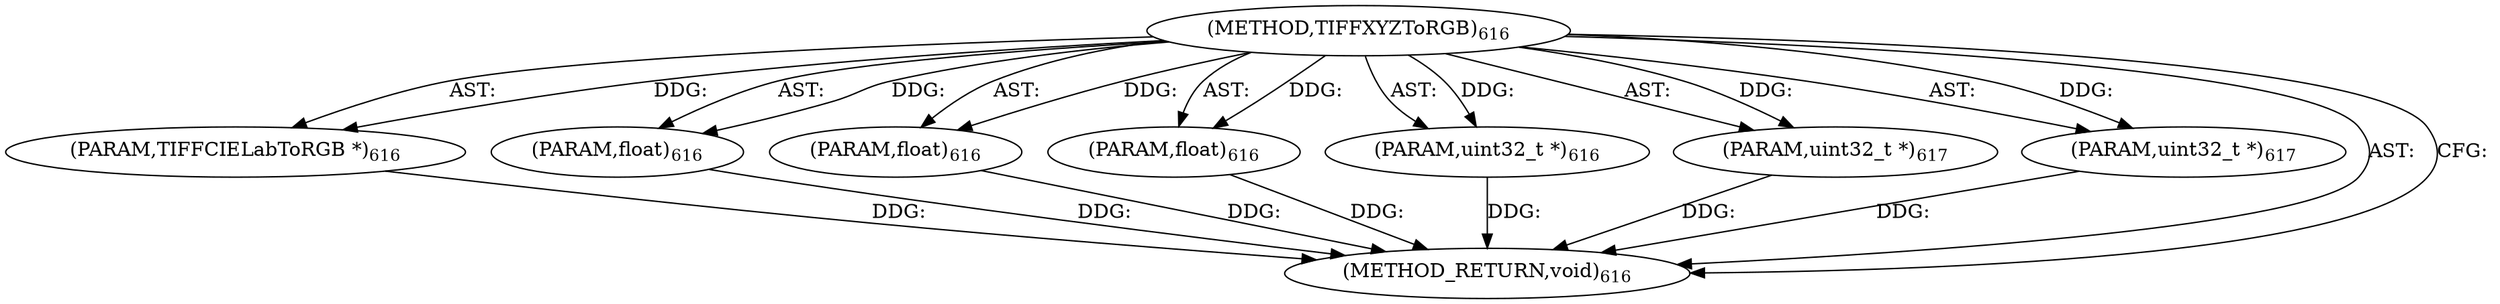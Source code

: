 digraph "TIFFXYZToRGB" {  
"9357" [label = <(METHOD,TIFFXYZToRGB)<SUB>616</SUB>> ]
"9358" [label = <(PARAM,TIFFCIELabToRGB *)<SUB>616</SUB>> ]
"9359" [label = <(PARAM,float)<SUB>616</SUB>> ]
"9360" [label = <(PARAM,float)<SUB>616</SUB>> ]
"9361" [label = <(PARAM,float)<SUB>616</SUB>> ]
"9362" [label = <(PARAM,uint32_t *)<SUB>616</SUB>> ]
"9363" [label = <(PARAM,uint32_t *)<SUB>617</SUB>> ]
"9364" [label = <(PARAM,uint32_t *)<SUB>617</SUB>> ]
"9365" [label = <(METHOD_RETURN,void)<SUB>616</SUB>> ]
  "9357" -> "9358"  [ label = "AST: "] 
  "9357" -> "9359"  [ label = "AST: "] 
  "9357" -> "9360"  [ label = "AST: "] 
  "9357" -> "9361"  [ label = "AST: "] 
  "9357" -> "9362"  [ label = "AST: "] 
  "9357" -> "9363"  [ label = "AST: "] 
  "9357" -> "9364"  [ label = "AST: "] 
  "9357" -> "9365"  [ label = "AST: "] 
  "9357" -> "9365"  [ label = "CFG: "] 
  "9358" -> "9365"  [ label = "DDG: "] 
  "9359" -> "9365"  [ label = "DDG: "] 
  "9360" -> "9365"  [ label = "DDG: "] 
  "9361" -> "9365"  [ label = "DDG: "] 
  "9362" -> "9365"  [ label = "DDG: "] 
  "9363" -> "9365"  [ label = "DDG: "] 
  "9364" -> "9365"  [ label = "DDG: "] 
  "9357" -> "9358"  [ label = "DDG: "] 
  "9357" -> "9359"  [ label = "DDG: "] 
  "9357" -> "9360"  [ label = "DDG: "] 
  "9357" -> "9361"  [ label = "DDG: "] 
  "9357" -> "9362"  [ label = "DDG: "] 
  "9357" -> "9363"  [ label = "DDG: "] 
  "9357" -> "9364"  [ label = "DDG: "] 
}
